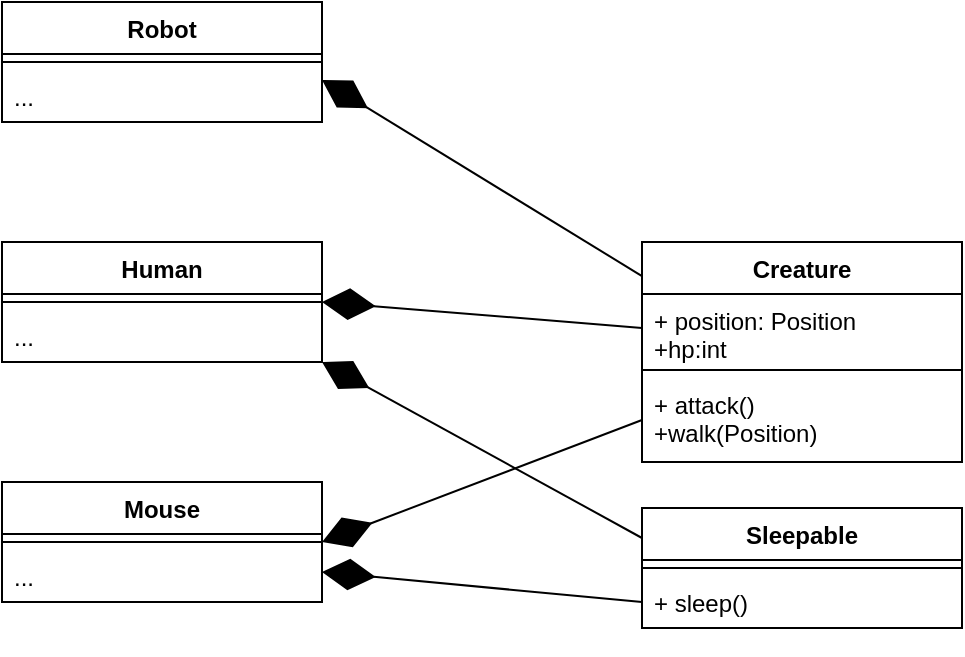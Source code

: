 <mxfile version="21.7.2" type="github">
  <diagram id="C5RBs43oDa-KdzZeNtuy" name="Page-1">
    <mxGraphModel dx="1050" dy="495" grid="1" gridSize="10" guides="1" tooltips="1" connect="1" arrows="1" fold="1" page="1" pageScale="1" pageWidth="827" pageHeight="1169" math="0" shadow="0">
      <root>
        <mxCell id="WIyWlLk6GJQsqaUBKTNV-0" />
        <mxCell id="WIyWlLk6GJQsqaUBKTNV-1" parent="WIyWlLk6GJQsqaUBKTNV-0" />
        <mxCell id="kyiIXe-x7PZt-fU0jZRn-0" value="Sleepable" style="swimlane;fontStyle=1;align=center;verticalAlign=top;childLayout=stackLayout;horizontal=1;startSize=26;horizontalStack=0;resizeParent=1;resizeParentMax=0;resizeLast=0;collapsible=1;marginBottom=0;whiteSpace=wrap;html=1;" vertex="1" parent="WIyWlLk6GJQsqaUBKTNV-1">
          <mxGeometry x="560" y="263" width="160" height="60" as="geometry" />
        </mxCell>
        <mxCell id="kyiIXe-x7PZt-fU0jZRn-2" value="" style="line;strokeWidth=1;fillColor=none;align=left;verticalAlign=middle;spacingTop=-1;spacingLeft=3;spacingRight=3;rotatable=0;labelPosition=right;points=[];portConstraint=eastwest;strokeColor=inherit;" vertex="1" parent="kyiIXe-x7PZt-fU0jZRn-0">
          <mxGeometry y="26" width="160" height="8" as="geometry" />
        </mxCell>
        <mxCell id="kyiIXe-x7PZt-fU0jZRn-3" value="+ sleep()" style="text;strokeColor=none;fillColor=none;align=left;verticalAlign=top;spacingLeft=4;spacingRight=4;overflow=hidden;rotatable=0;points=[[0,0.5],[1,0.5]];portConstraint=eastwest;whiteSpace=wrap;html=1;" vertex="1" parent="kyiIXe-x7PZt-fU0jZRn-0">
          <mxGeometry y="34" width="160" height="26" as="geometry" />
        </mxCell>
        <mxCell id="kyiIXe-x7PZt-fU0jZRn-4" value="Human" style="swimlane;fontStyle=1;align=center;verticalAlign=top;childLayout=stackLayout;horizontal=1;startSize=26;horizontalStack=0;resizeParent=1;resizeParentMax=0;resizeLast=0;collapsible=1;marginBottom=0;whiteSpace=wrap;html=1;" vertex="1" parent="WIyWlLk6GJQsqaUBKTNV-1">
          <mxGeometry x="240" y="130" width="160" height="60" as="geometry" />
        </mxCell>
        <mxCell id="kyiIXe-x7PZt-fU0jZRn-6" value="" style="line;strokeWidth=1;fillColor=none;align=left;verticalAlign=middle;spacingTop=-1;spacingLeft=3;spacingRight=3;rotatable=0;labelPosition=right;points=[];portConstraint=eastwest;strokeColor=inherit;" vertex="1" parent="kyiIXe-x7PZt-fU0jZRn-4">
          <mxGeometry y="26" width="160" height="8" as="geometry" />
        </mxCell>
        <mxCell id="kyiIXe-x7PZt-fU0jZRn-7" value="..." style="text;strokeColor=none;fillColor=none;align=left;verticalAlign=top;spacingLeft=4;spacingRight=4;overflow=hidden;rotatable=0;points=[[0,0.5],[1,0.5]];portConstraint=eastwest;whiteSpace=wrap;html=1;" vertex="1" parent="kyiIXe-x7PZt-fU0jZRn-4">
          <mxGeometry y="34" width="160" height="26" as="geometry" />
        </mxCell>
        <mxCell id="kyiIXe-x7PZt-fU0jZRn-12" value="" style="endArrow=diamondThin;endFill=1;endSize=24;html=1;rounded=0;entryX=1;entryY=0.5;entryDx=0;entryDy=0;exitX=0;exitY=0.25;exitDx=0;exitDy=0;" edge="1" parent="kyiIXe-x7PZt-fU0jZRn-4" source="kyiIXe-x7PZt-fU0jZRn-0">
          <mxGeometry width="160" relative="1" as="geometry">
            <mxPoint x="330" y="180" as="sourcePoint" />
            <mxPoint x="160" y="60" as="targetPoint" />
            <Array as="points" />
          </mxGeometry>
        </mxCell>
        <mxCell id="kyiIXe-x7PZt-fU0jZRn-8" value="Mouse" style="swimlane;fontStyle=1;align=center;verticalAlign=top;childLayout=stackLayout;horizontal=1;startSize=26;horizontalStack=0;resizeParent=1;resizeParentMax=0;resizeLast=0;collapsible=1;marginBottom=0;whiteSpace=wrap;html=1;" vertex="1" parent="WIyWlLk6GJQsqaUBKTNV-1">
          <mxGeometry x="240" y="250" width="160" height="60" as="geometry" />
        </mxCell>
        <mxCell id="kyiIXe-x7PZt-fU0jZRn-10" value="" style="line;strokeWidth=1;fillColor=none;align=left;verticalAlign=middle;spacingTop=-1;spacingLeft=3;spacingRight=3;rotatable=0;labelPosition=right;points=[];portConstraint=eastwest;strokeColor=inherit;" vertex="1" parent="kyiIXe-x7PZt-fU0jZRn-8">
          <mxGeometry y="26" width="160" height="8" as="geometry" />
        </mxCell>
        <mxCell id="kyiIXe-x7PZt-fU0jZRn-11" value="..." style="text;strokeColor=none;fillColor=none;align=left;verticalAlign=top;spacingLeft=4;spacingRight=4;overflow=hidden;rotatable=0;points=[[0,0.5],[1,0.5]];portConstraint=eastwest;whiteSpace=wrap;html=1;" vertex="1" parent="kyiIXe-x7PZt-fU0jZRn-8">
          <mxGeometry y="34" width="160" height="26" as="geometry" />
        </mxCell>
        <mxCell id="kyiIXe-x7PZt-fU0jZRn-13" value="" style="endArrow=diamondThin;endFill=1;endSize=24;html=1;rounded=0;entryX=1;entryY=0.75;entryDx=0;entryDy=0;exitX=0;exitY=0.5;exitDx=0;exitDy=0;" edge="1" parent="WIyWlLk6GJQsqaUBKTNV-1" source="kyiIXe-x7PZt-fU0jZRn-3" target="kyiIXe-x7PZt-fU0jZRn-8">
          <mxGeometry width="160" relative="1" as="geometry">
            <mxPoint x="560" y="230" as="sourcePoint" />
            <mxPoint x="620" y="270" as="targetPoint" />
            <Array as="points" />
          </mxGeometry>
        </mxCell>
        <mxCell id="kyiIXe-x7PZt-fU0jZRn-14" value="Creature" style="swimlane;fontStyle=1;align=center;verticalAlign=top;childLayout=stackLayout;horizontal=1;startSize=26;horizontalStack=0;resizeParent=1;resizeParentMax=0;resizeLast=0;collapsible=1;marginBottom=0;whiteSpace=wrap;html=1;" vertex="1" parent="WIyWlLk6GJQsqaUBKTNV-1">
          <mxGeometry x="560" y="130" width="160" height="110" as="geometry" />
        </mxCell>
        <mxCell id="kyiIXe-x7PZt-fU0jZRn-15" value="&lt;div&gt;+ position: Position&lt;/div&gt;&lt;div&gt;+hp:int&lt;br&gt;&lt;/div&gt;" style="text;strokeColor=none;fillColor=none;align=left;verticalAlign=top;spacingLeft=4;spacingRight=4;overflow=hidden;rotatable=0;points=[[0,0.5],[1,0.5]];portConstraint=eastwest;whiteSpace=wrap;html=1;" vertex="1" parent="kyiIXe-x7PZt-fU0jZRn-14">
          <mxGeometry y="26" width="160" height="34" as="geometry" />
        </mxCell>
        <mxCell id="kyiIXe-x7PZt-fU0jZRn-16" value="" style="line;strokeWidth=1;fillColor=none;align=left;verticalAlign=middle;spacingTop=-1;spacingLeft=3;spacingRight=3;rotatable=0;labelPosition=right;points=[];portConstraint=eastwest;strokeColor=inherit;" vertex="1" parent="kyiIXe-x7PZt-fU0jZRn-14">
          <mxGeometry y="60" width="160" height="8" as="geometry" />
        </mxCell>
        <mxCell id="kyiIXe-x7PZt-fU0jZRn-17" value="&lt;div&gt;+ attack()&lt;/div&gt;&lt;div&gt;+walk(Position)&lt;/div&gt;" style="text;strokeColor=none;fillColor=none;align=left;verticalAlign=top;spacingLeft=4;spacingRight=4;overflow=hidden;rotatable=0;points=[[0,0.5],[1,0.5]];portConstraint=eastwest;whiteSpace=wrap;html=1;" vertex="1" parent="kyiIXe-x7PZt-fU0jZRn-14">
          <mxGeometry y="68" width="160" height="42" as="geometry" />
        </mxCell>
        <mxCell id="kyiIXe-x7PZt-fU0jZRn-26" value="" style="endArrow=diamondThin;endFill=1;endSize=24;html=1;rounded=0;entryX=1;entryY=0.5;entryDx=0;entryDy=0;exitX=0;exitY=0.5;exitDx=0;exitDy=0;" edge="1" parent="WIyWlLk6GJQsqaUBKTNV-1" source="kyiIXe-x7PZt-fU0jZRn-15" target="kyiIXe-x7PZt-fU0jZRn-4">
          <mxGeometry width="160" relative="1" as="geometry">
            <mxPoint x="440" y="40" as="sourcePoint" />
            <mxPoint x="600" y="40" as="targetPoint" />
          </mxGeometry>
        </mxCell>
        <mxCell id="kyiIXe-x7PZt-fU0jZRn-29" value="" style="endArrow=diamondThin;endFill=1;endSize=24;html=1;rounded=0;entryX=1;entryY=0.5;entryDx=0;entryDy=0;exitX=0;exitY=0.5;exitDx=0;exitDy=0;" edge="1" parent="WIyWlLk6GJQsqaUBKTNV-1" source="kyiIXe-x7PZt-fU0jZRn-17" target="kyiIXe-x7PZt-fU0jZRn-8">
          <mxGeometry width="160" relative="1" as="geometry">
            <mxPoint x="420" y="90" as="sourcePoint" />
            <mxPoint x="580" y="90" as="targetPoint" />
          </mxGeometry>
        </mxCell>
        <mxCell id="kyiIXe-x7PZt-fU0jZRn-30" value="Robot" style="swimlane;fontStyle=1;align=center;verticalAlign=top;childLayout=stackLayout;horizontal=1;startSize=26;horizontalStack=0;resizeParent=1;resizeParentMax=0;resizeLast=0;collapsible=1;marginBottom=0;whiteSpace=wrap;html=1;" vertex="1" parent="WIyWlLk6GJQsqaUBKTNV-1">
          <mxGeometry x="240" y="10" width="160" height="60" as="geometry" />
        </mxCell>
        <mxCell id="kyiIXe-x7PZt-fU0jZRn-32" value="" style="line;strokeWidth=1;fillColor=none;align=left;verticalAlign=middle;spacingTop=-1;spacingLeft=3;spacingRight=3;rotatable=0;labelPosition=right;points=[];portConstraint=eastwest;strokeColor=inherit;" vertex="1" parent="kyiIXe-x7PZt-fU0jZRn-30">
          <mxGeometry y="26" width="160" height="8" as="geometry" />
        </mxCell>
        <mxCell id="kyiIXe-x7PZt-fU0jZRn-33" value="..." style="text;strokeColor=none;fillColor=none;align=left;verticalAlign=top;spacingLeft=4;spacingRight=4;overflow=hidden;rotatable=0;points=[[0,0.5],[1,0.5]];portConstraint=eastwest;whiteSpace=wrap;html=1;" vertex="1" parent="kyiIXe-x7PZt-fU0jZRn-30">
          <mxGeometry y="34" width="160" height="26" as="geometry" />
        </mxCell>
        <mxCell id="kyiIXe-x7PZt-fU0jZRn-34" value="" style="endArrow=diamondThin;endFill=1;endSize=24;html=1;rounded=0;entryX=1;entryY=0.5;entryDx=0;entryDy=0;exitX=0;exitY=0.155;exitDx=0;exitDy=0;exitPerimeter=0;" edge="1" parent="WIyWlLk6GJQsqaUBKTNV-1" source="kyiIXe-x7PZt-fU0jZRn-14">
          <mxGeometry width="160" relative="1" as="geometry">
            <mxPoint x="480" y="40" as="sourcePoint" />
            <mxPoint x="400" y="49" as="targetPoint" />
          </mxGeometry>
        </mxCell>
      </root>
    </mxGraphModel>
  </diagram>
</mxfile>
